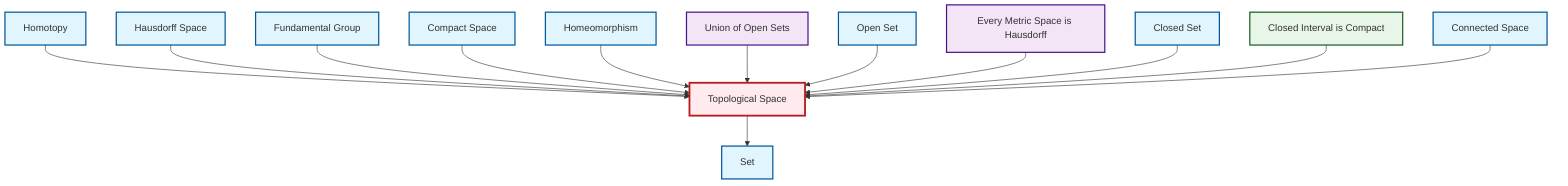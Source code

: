 graph TD
    classDef definition fill:#e1f5fe,stroke:#01579b,stroke-width:2px
    classDef theorem fill:#f3e5f5,stroke:#4a148c,stroke-width:2px
    classDef axiom fill:#fff3e0,stroke:#e65100,stroke-width:2px
    classDef example fill:#e8f5e9,stroke:#1b5e20,stroke-width:2px
    classDef current fill:#ffebee,stroke:#b71c1c,stroke-width:3px
    def-topological-space["Topological Space"]:::definition
    def-hausdorff["Hausdorff Space"]:::definition
    def-homotopy["Homotopy"]:::definition
    ex-closed-interval-compact["Closed Interval is Compact"]:::example
    def-open-set["Open Set"]:::definition
    def-fundamental-group["Fundamental Group"]:::definition
    def-closed-set["Closed Set"]:::definition
    thm-metric-hausdorff["Every Metric Space is Hausdorff"]:::theorem
    def-homeomorphism["Homeomorphism"]:::definition
    def-connected["Connected Space"]:::definition
    def-compact["Compact Space"]:::definition
    thm-union-open-sets["Union of Open Sets"]:::theorem
    def-set["Set"]:::definition
    def-homotopy --> def-topological-space
    def-hausdorff --> def-topological-space
    def-fundamental-group --> def-topological-space
    def-compact --> def-topological-space
    def-topological-space --> def-set
    def-homeomorphism --> def-topological-space
    thm-union-open-sets --> def-topological-space
    def-open-set --> def-topological-space
    thm-metric-hausdorff --> def-topological-space
    def-closed-set --> def-topological-space
    ex-closed-interval-compact --> def-topological-space
    def-connected --> def-topological-space
    class def-topological-space current